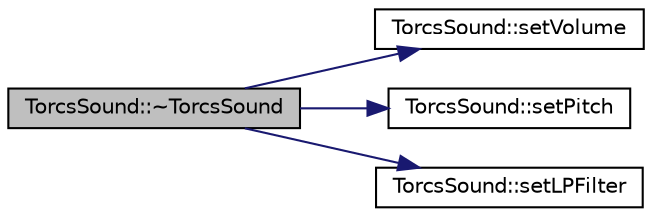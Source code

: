 digraph "TorcsSound::~TorcsSound"
{
  edge [fontname="Helvetica",fontsize="10",labelfontname="Helvetica",labelfontsize="10"];
  node [fontname="Helvetica",fontsize="10",shape=record];
  rankdir="LR";
  Node1 [label="TorcsSound::~TorcsSound",height=0.2,width=0.4,color="black", fillcolor="grey75", style="filled", fontcolor="black"];
  Node1 -> Node2 [color="midnightblue",fontsize="10",style="solid",fontname="Helvetica"];
  Node2 [label="TorcsSound::setVolume",height=0.2,width=0.4,color="black", fillcolor="white", style="filled",URL="$class_torcs_sound.html#af156e9cfa86ce158e3756f3a29285bb3",tooltip="Set the volume. "];
  Node1 -> Node3 [color="midnightblue",fontsize="10",style="solid",fontname="Helvetica"];
  Node3 [label="TorcsSound::setPitch",height=0.2,width=0.4,color="black", fillcolor="white", style="filled",URL="$class_torcs_sound.html#a9a0300729076f193dc900c9d4f827137",tooltip="Set the pitch. "];
  Node1 -> Node4 [color="midnightblue",fontsize="10",style="solid",fontname="Helvetica"];
  Node4 [label="TorcsSound::setLPFilter",height=0.2,width=0.4,color="black", fillcolor="white", style="filled",URL="$class_torcs_sound.html#acb35a4a0d2cc8f6143d219f690865f37",tooltip="Set the filter. "];
}
